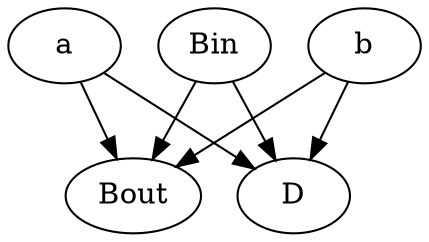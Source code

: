 strict digraph "" {
	a -> Bout	 [weight=1.0];
	a -> D	 [weight=1.0];
	Bin -> Bout	 [weight=1.0];
	Bin -> D	 [weight=1.0];
	b -> Bout	 [weight=1.0];
	b -> D	 [weight=1.0];
}
